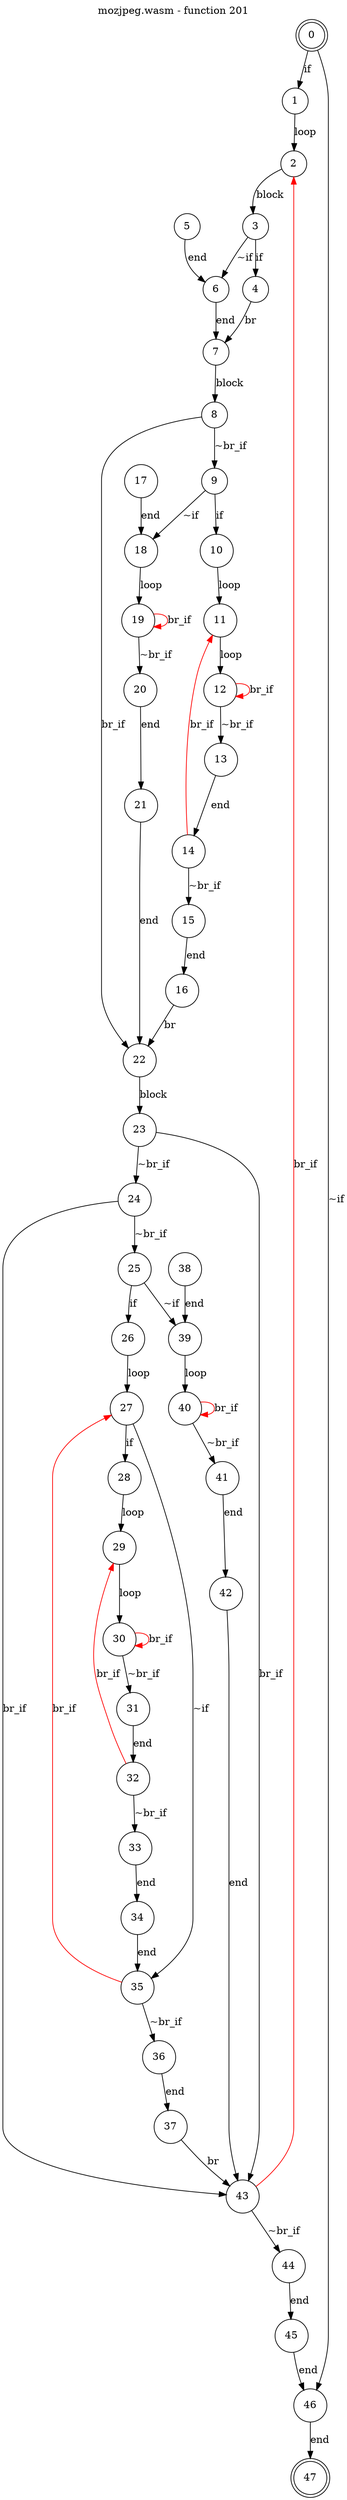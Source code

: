 digraph finite_state_machine {
    label = "mozjpeg.wasm - function 201"
    labelloc =  t
    labelfontsize = 16
    labelfontcolor = black
    labelfontname = "Helvetica"
    node [shape = doublecircle]; 0 47;
    node [shape = circle];
    0 -> 1[label = "if"];
    0 -> 46[label = "~if"];
    1 -> 2[label = "loop"];
    2 -> 3[label = "block"];
    3 -> 4[label = "if"];
    3 -> 6[label = "~if"];
    4 -> 7[label = "br"];
    5 -> 6[label = "end"];
    6 -> 7[label = "end"];
    7 -> 8[label = "block"];
    8 -> 9[label = "~br_if"];
    8 -> 22[label = "br_if"];
    9 -> 10[label = "if"];
    9 -> 18[label = "~if"];
    10 -> 11[label = "loop"];
    11 -> 12[label = "loop"];
    12 -> 13[label = "~br_if"];
    12 -> 12[color="red" label = "br_if"];
    13 -> 14[label = "end"];
    14 -> 15[label = "~br_if"];
    14 -> 11[color="red" label = "br_if"];
    15 -> 16[label = "end"];
    16 -> 22[label = "br"];
    17 -> 18[label = "end"];
    18 -> 19[label = "loop"];
    19 -> 20[label = "~br_if"];
    19 -> 19[color="red" label = "br_if"];
    20 -> 21[label = "end"];
    21 -> 22[label = "end"];
    22 -> 23[label = "block"];
    23 -> 24[label = "~br_if"];
    23 -> 43[label = "br_if"];
    24 -> 25[label = "~br_if"];
    24 -> 43[label = "br_if"];
    25 -> 26[label = "if"];
    25 -> 39[label = "~if"];
    26 -> 27[label = "loop"];
    27 -> 28[label = "if"];
    27 -> 35[label = "~if"];
    28 -> 29[label = "loop"];
    29 -> 30[label = "loop"];
    30 -> 31[label = "~br_if"];
    30 -> 30[color="red" label = "br_if"];
    31 -> 32[label = "end"];
    32 -> 33[label = "~br_if"];
    32 -> 29[color="red" label = "br_if"];
    33 -> 34[label = "end"];
    34 -> 35[label = "end"];
    35 -> 36[label = "~br_if"];
    35 -> 27[color="red" label = "br_if"];
    36 -> 37[label = "end"];
    37 -> 43[label = "br"];
    38 -> 39[label = "end"];
    39 -> 40[label = "loop"];
    40 -> 41[label = "~br_if"];
    40 -> 40[color="red" label = "br_if"];
    41 -> 42[label = "end"];
    42 -> 43[label = "end"];
    43 -> 44[label = "~br_if"];
    43 -> 2[color="red" label = "br_if"];
    44 -> 45[label = "end"];
    45 -> 46[label = "end"];
    46 -> 47[label = "end"];
}
